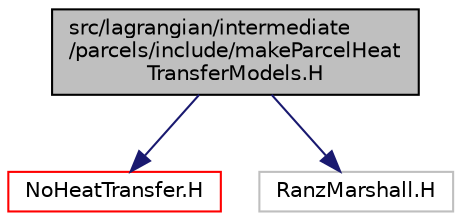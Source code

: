digraph "src/lagrangian/intermediate/parcels/include/makeParcelHeatTransferModels.H"
{
  bgcolor="transparent";
  edge [fontname="Helvetica",fontsize="10",labelfontname="Helvetica",labelfontsize="10"];
  node [fontname="Helvetica",fontsize="10",shape=record];
  Node0 [label="src/lagrangian/intermediate\l/parcels/include/makeParcelHeat\lTransferModels.H",height=0.2,width=0.4,color="black", fillcolor="grey75", style="filled", fontcolor="black"];
  Node0 -> Node1 [color="midnightblue",fontsize="10",style="solid",fontname="Helvetica"];
  Node1 [label="NoHeatTransfer.H",height=0.2,width=0.4,color="red",URL="$a07010.html"];
  Node0 -> Node101 [color="midnightblue",fontsize="10",style="solid",fontname="Helvetica"];
  Node101 [label="RanzMarshall.H",height=0.2,width=0.4,color="grey75"];
}
